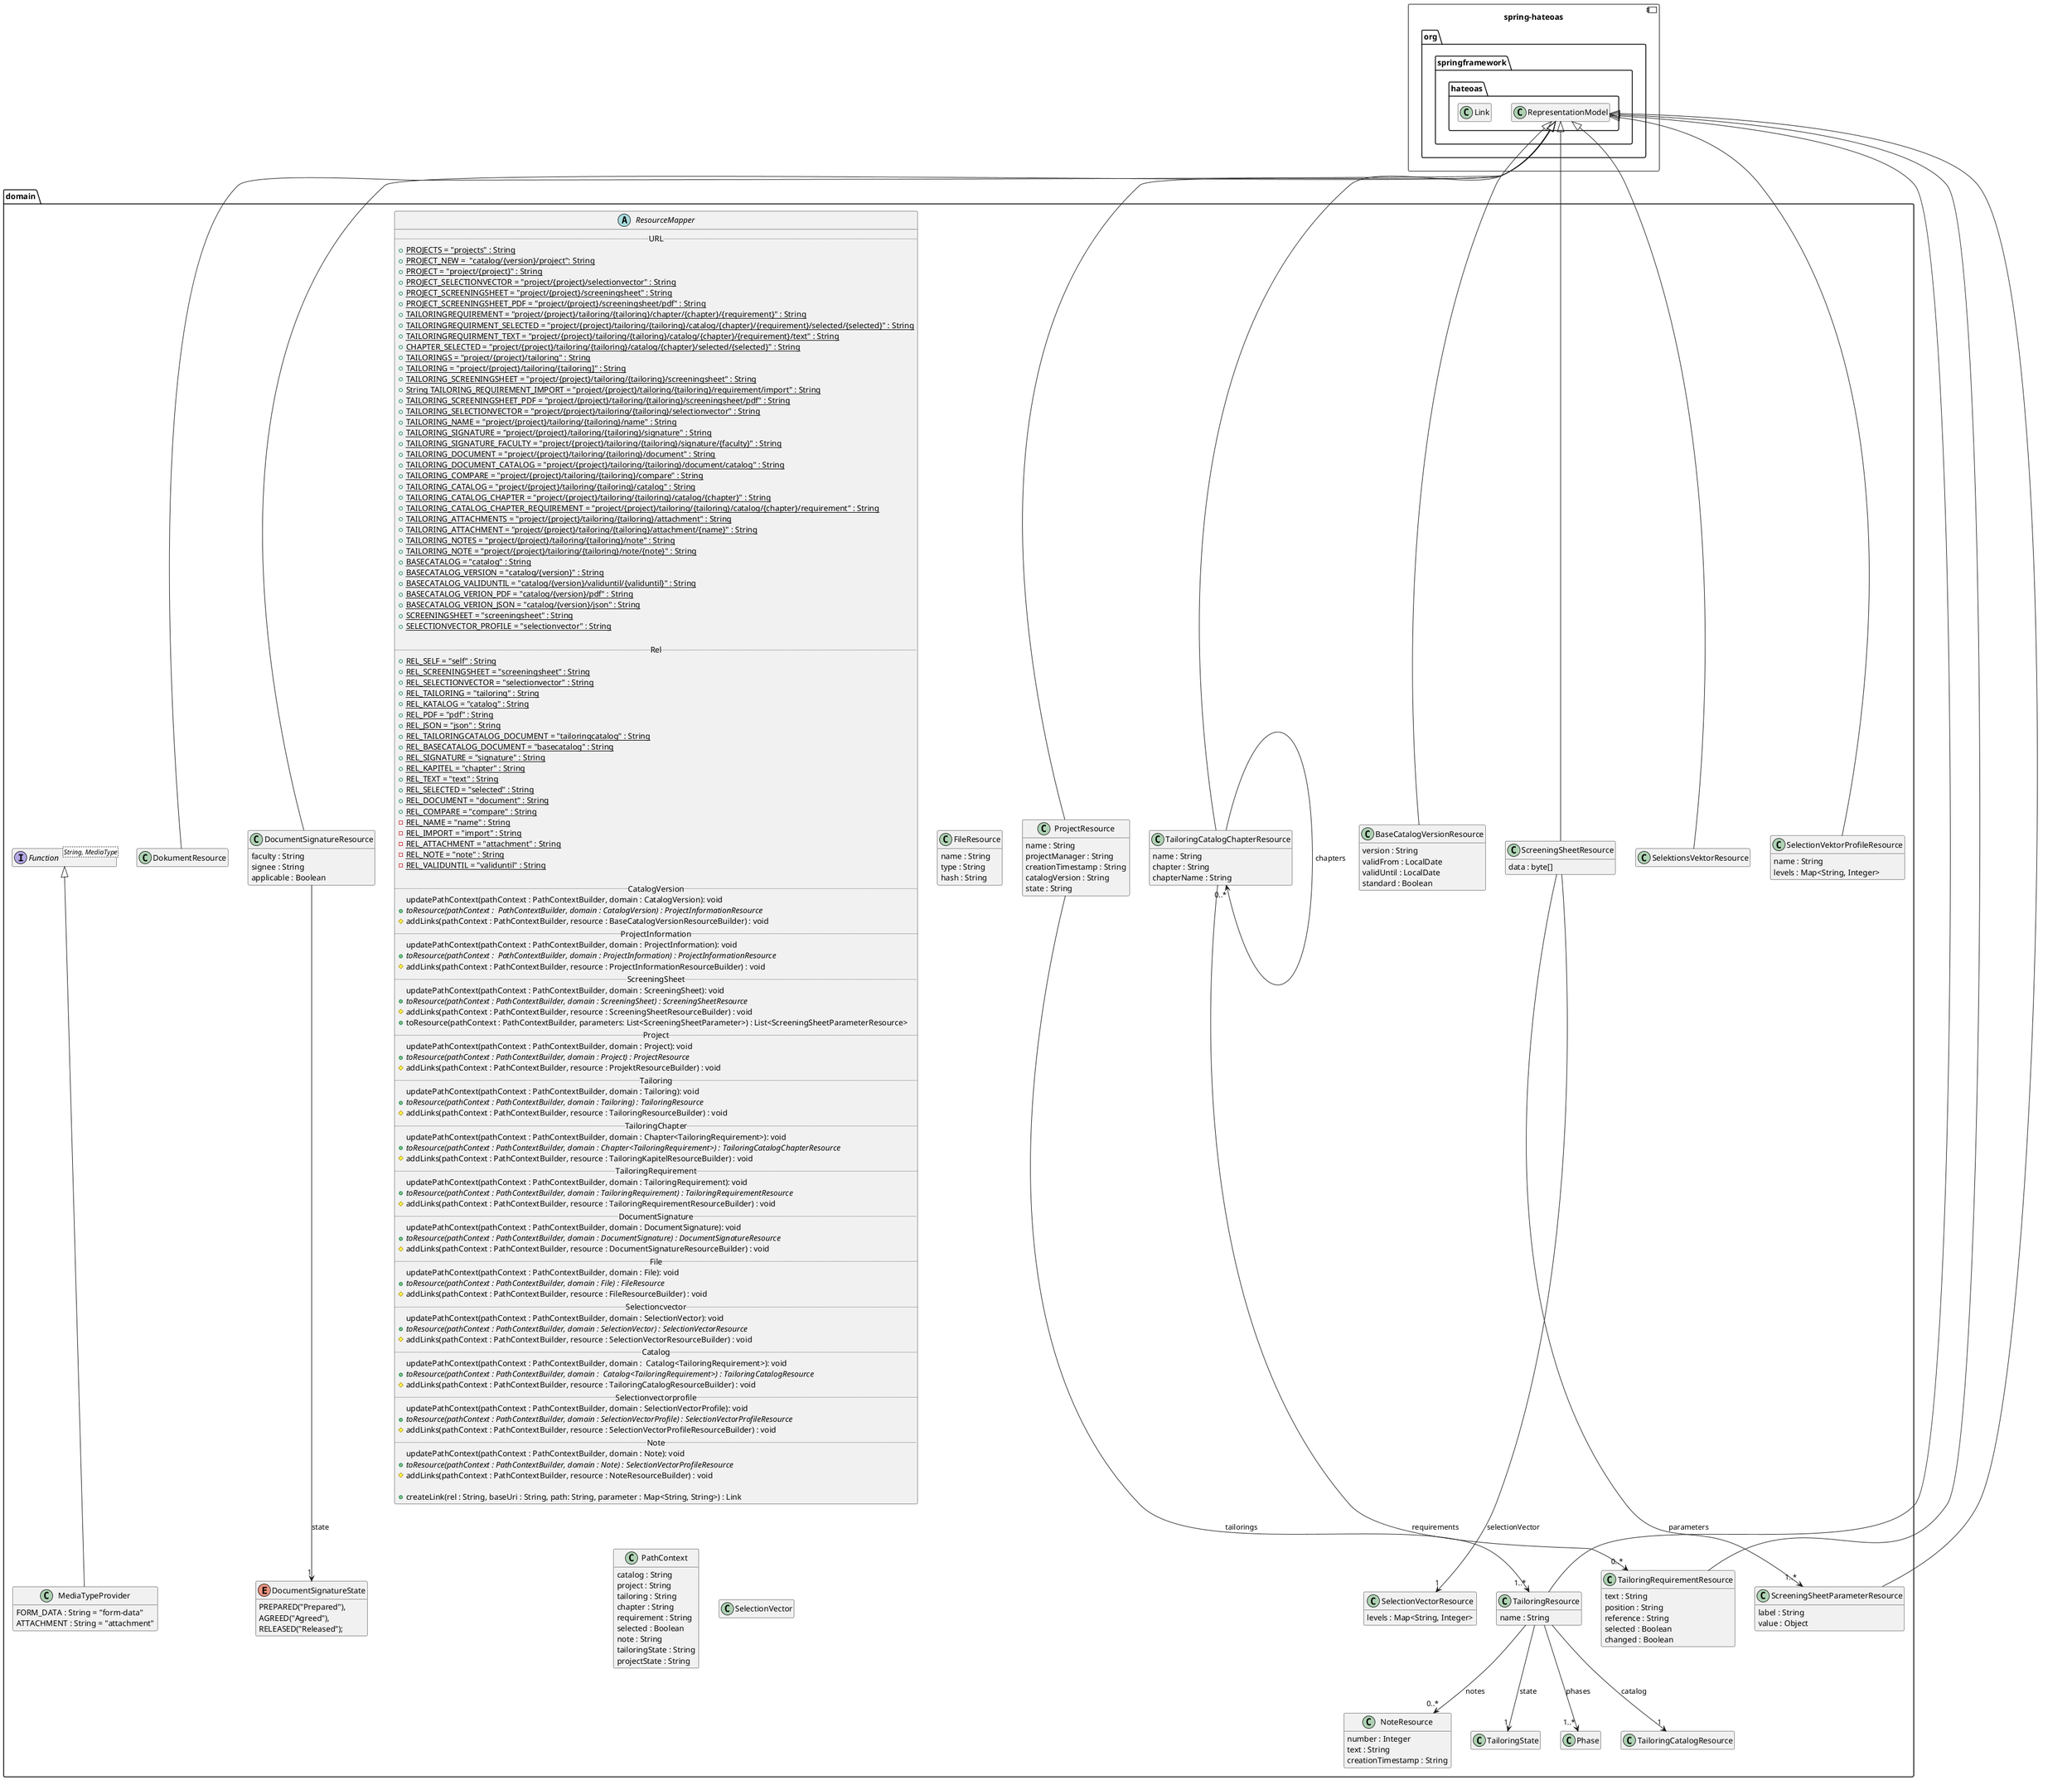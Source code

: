@startuml Ebene3.png
skinparam componentStyle uml2
'skinparam linetype ortho

component [spring-hateoas] {
    package org.springframework.hateoas {
        class RepresentationModel
        class Link
    }
}


package domain {

    abstract class ResourceMapper {
        ..URL..
        +{static} PROJECTS = "projects" : String
        +{static} PROJECT_NEW =  "catalog/{version}/project": String
        +{static} PROJECT = "project/{project}" : String
        +{static} PROJECT_SELECTIONVECTOR = "project/{project}/selectionvector" : String
        +{static} PROJECT_SCREENINGSHEET = "project/{project}/screeningsheet" : String
        +{static} PROJECT_SCREENINGSHEET_PDF = "project/{project}/screeningsheet/pdf" : String
        +{static} TAILORINGREQUIREMENT = "project/{project}/tailoring/{tailoring}/chapter/{chapter}/{requirement}" : String
        +{static} TAILORINGREQUIRMENT_SELECTED = "project/{project}/tailoring/{tailoring}/catalog/{chapter}/{requirement}/selected/{selected}" : String
        +{static} TAILORINGREQUIRMENT_TEXT = "project/{project}/tailoring/{tailoring}/catalog/{chapter}/{requirement}/text" : String
        +{static} CHAPTER_SELECTED = "project/{project}/tailoring/{tailoring}/catalog/{chapter}/selected/{selected}" : String
        +{static} TAILORINGS = "project/{project}/tailoring" : String
        +{static} TAILORING = "project/{project}/tailoring/{tailoring]" : String
        +{static} TAILORING_SCREENINGSHEET = "project/{project}/tailoring/{tailoring}/screeningsheet" : String
        +{static} String TAILORING_REQUIREMENT_IMPORT = "project/{project}/tailoring/{tailoring}/requirement/import" : String
        +{static} TAILORING_SCREENINGSHEET_PDF = "project/{project}/tailoring/{tailoring}/screeningsheet/pdf" : String
        +{static} TAILORING_SELECTIONVECTOR = "project/{project}/tailoring/{tailoring}/selectionvector" : String
        +{static} TAILORING_NAME = "project/{project}/tailoring/{tailoring}/name" : String
        +{static} TAILORING_SIGNATURE = "project/{project}/tailoring/{tailoring}/signature" : String
        +{static} TAILORING_SIGNATURE_FACULTY = "project/{project}/tailoring/{tailoring}/signature/{faculty}" : String
        +{static} TAILORING_DOCUMENT = "project/{project}/tailoring/{tailoring}/document" : String
        +{static} TAILORING_DOCUMENT_CATALOG = "project/{project}/tailoring/{tailoring}/document/catalog" : String
        +{static} TAILORING_COMPARE = "project/{project}/tailoring/{tailoring}/compare" : String
        +{static} TAILORING_CATALOG = "project/{project}/tailoring/{tailoring}/catalog" : String
        +{static} TAILORING_CATALOG_CHAPTER = "project/{project}/tailoring/{tailoring}/catalog/{chapter}" : String
        +{static} TAILORING_CATALOG_CHAPTER_REQUIREMENT = "project/{project}/tailoring/{tailoring}/catalog/{chapter}/requirement" : String
        +{static} TAILORING_ATTACHMENTS = "project/{project}/tailoring/{tailoring}/attachment" : String
        +{static} TAILORING_ATTACHMENT = "project/{project}/tailoring/{tailoring}/attachment/{name}" : String
        +{static} TAILORING_NOTES = "project/{project}/tailoring/{tailoring}/note" : String
        +{static} TAILORING_NOTE = "project/{project}/tailoring/{tailoring}/note/{note}" : String
        +{static} BASECATALOG = "catalog" : String
        +{static} BASECATALOG_VERSION = "catalog/{version}" : String
        +{static} BASECATALOG_VALIDUNTIL = "catalog/{version}/validuntil/{validuntil}" : String
        +{static} BASECATALOG_VERION_PDF = "catalog/{version}/pdf" : String
        +{static} BASECATALOG_VERION_JSON = "catalog/{version}/json" : String
        +{static} SCREENINGSHEET = "screeningsheet" : String
        +{static} SELECTIONVECTOR_PROFILE = "selectionvector" : String
            
        ..Rel..
        +{static} REL_SELF = "self" : String
        +{static} REL_SCREENINGSHEET = "screeningsheet" : String
        +{static} REL_SELECTIONVECTOR = "selectionvector" : String
        +{static} REL_TAILORING = "tailoring" : String
        +{static} REL_KATALOG = "catalog" : String
        +{static} REL_PDF = "pdf" : String
        +{static} REL_JSON = "json" : String
        +{static} REL_TAILORINGCATALOG_DOCUMENT = "tailoringcatalog" : String
        +{static} REL_BASECATALOG_DOCUMENT = "basecatalog" : String
        +{static} REL_SIGNATURE = "signature" : String
        +{static} REL_KAPITEL = "chapter" : String
        +{static} REL_TEXT = "text" : String
        +{static} REL_SELECTED = "selected" : String
        +{static} REL_DOCUMENT = "document" : String
        +{static} REL_COMPARE = "compare" : String
        -{static} REL_NAME = "name" : String
        -{static} REL_IMPORT = "import" : String
        -{static} REL_ATTACHMENT = "attachment" : String
        -{static} REL_NOTE = "note" : String
        -{static} REL_VALIDUNTIL = "validuntil" : String

        .. CatalogVersion ..
        updatePathContext(pathContext : PathContextBuilder, domain : CatalogVersion): void
        +{abstract} toResource(pathContext :  PathContextBuilder, domain : CatalogVersion) : ProjectInformationResource
        #addLinks(pathContext : PathContextBuilder, resource : BaseCatalogVersionResourceBuilder) : void
        .. ProjectInformation ..
        updatePathContext(pathContext : PathContextBuilder, domain : ProjectInformation): void
        +{abstract} toResource(pathContext :  PathContextBuilder, domain : ProjectInformation) : ProjectInformationResource
        #addLinks(pathContext : PathContextBuilder, resource : ProjectInformationResourceBuilder) : void
        .. ScreeningSheet ..
        updatePathContext(pathContext : PathContextBuilder, domain : ScreeningSheet): void
        +{abstract}  toResource(pathContext : PathContextBuilder, domain : ScreeningSheet) : ScreeningSheetResource
        #addLinks(pathContext : PathContextBuilder, resource : ScreeningSheetResourceBuilder) : void
        +toResource(pathContext : PathContextBuilder, parameters: List<ScreeningSheetParameter>) : List<ScreeningSheetParameterResource>
        .. Project ..
        updatePathContext(pathContext : PathContextBuilder, domain : Project): void
        +{abstract}  toResource(pathContext : PathContextBuilder, domain : Project) : ProjectResource
        #addLinks(pathContext : PathContextBuilder, resource : ProjektResourceBuilder) : void
        .. Tailoring ..
        updatePathContext(pathContext : PathContextBuilder, domain : Tailoring): void
        +{abstract}  toResource(pathContext : PathContextBuilder, domain : Tailoring) : TailoringResource
        #addLinks(pathContext : PathContextBuilder, resource : TailoringResourceBuilder) : void
        .. TailoringChapter ..
        updatePathContext(pathContext : PathContextBuilder, domain : Chapter<TailoringRequirement>): void
        +{abstract}  toResource(pathContext : PathContextBuilder, domain : Chapter<TailoringRequirement>) : TailoringCatalogChapterResource
        #addLinks(pathContext : PathContextBuilder, resource : TailoringKapitelResourceBuilder) : void
        ..TailoringRequirement ..
        updatePathContext(pathContext : PathContextBuilder, domain : TailoringRequirement): void
        +{abstract}  toResource(pathContext : PathContextBuilder, domain : TailoringRequirement) : TailoringRequirementResource
        #addLinks(pathContext : PathContextBuilder, resource : TailoringRequirementResourceBuilder) : void
        .. DocumentSignature ..
        updatePathContext(pathContext : PathContextBuilder, domain : DocumentSignature): void
        +{abstract}  toResource(pathContext : PathContextBuilder, domain : DocumentSignature) : DocumentSignatureResource
        #addLinks(pathContext : PathContextBuilder, resource : DocumentSignatureResourceBuilder) : void
        .. File ..
        updatePathContext(pathContext : PathContextBuilder, domain : File): void
        +{abstract}  toResource(pathContext : PathContextBuilder, domain : File) : FileResource
        #addLinks(pathContext : PathContextBuilder, resource : FileResourceBuilder) : void
        .. Selectioncvector ..
        updatePathContext(pathContext : PathContextBuilder, domain : SelectionVector): void
        +{abstract}  toResource(pathContext : PathContextBuilder, domain : SelectionVector) : SelectionVectorResource
        #addLinks(pathContext : PathContextBuilder, resource : SelectionVectorResourceBuilder) : void
        .. Catalog ..
        updatePathContext(pathContext : PathContextBuilder, domain :  Catalog<TailoringRequirement>): void
        +{abstract}  toResource(pathContext : PathContextBuilder, domain :  Catalog<TailoringRequirement>) : TailoringCatalogResource
        #addLinks(pathContext : PathContextBuilder, resource : TailoringCatalogResourceBuilder) : void
        .. Selectionvectorprofile ..
        updatePathContext(pathContext : PathContextBuilder, domain : SelectionVectorProfile): void
        +{abstract}  toResource(pathContext : PathContextBuilder, domain : SelectionVectorProfile) : SelectionVectorProfileResource
        #addLinks(pathContext : PathContextBuilder, resource : SelectionVectorProfileResourceBuilder) : void
        .. Note ..
        updatePathContext(pathContext : PathContextBuilder, domain : Note): void
        +{abstract}  toResource(pathContext : PathContextBuilder, domain : Note) : SelectionVectorProfileResource
        #addLinks(pathContext : PathContextBuilder, resource : NoteResourceBuilder) : void

        +createLink(rel : String, baseUri : String, path: String, parameter : Map<String, String>) : Link
    }

    class FileResource {
        name : String
        type : String
        hash : String
    }
    RepresentationModel <|-- DokumentResource

    enum DocumentSignatureState {
        PREPARED("Prepared"),
        AGREED("Agreed"),
        RELEASED("Released");
    }

    class DocumentSignatureResource {
        faculty : String
        signee : String
        applicable : Boolean
    }
    DocumentSignatureResource --> "1" DocumentSignatureState : state
    RepresentationModel <|-- DocumentSignatureResource


    class PathContext {
        catalog : String
        project : String
        tailoring : String
        chapter : String
        requirement : String
        selected : Boolean
        note : String
        tailoringState : String
        projectState : String
    }

    class SelectionVector {
    }

    class ProjectResource {
        name : String
        projectManager : String
        creationTimestamp : String
        catalogVersion : String
        state : String
    }
    RepresentationModel <|-- ProjectResource
    ProjectResource --> "1..*" TailoringResource : tailorings


    class TailoringRequirementResource {
        text : String
        position : String
        reference : String
        selected : Boolean
        changed : Boolean
    }
    RepresentationModel <|-- TailoringRequirementResource

    class TailoringCatalogChapterResource {
        name : String
        chapter : String
        chapterName : String
    }
    RepresentationModel <|-- TailoringCatalogChapterResource
    TailoringCatalogChapterResource --> "0..*" TailoringCatalogChapterResource : chapters
    TailoringCatalogChapterResource --> "0..*" TailoringRequirementResource : requirements
    class BaseCatalogVersionResource {
        version : String
        validFrom : LocalDate
        validUntil : LocalDate
        standard : Boolean
    }
    RepresentationModel <|-- BaseCatalogVersionResource

    class NoteResource {
        number : Integer
        text : String
        creationTimestamp : String
    }

    class TailoringResource {
        name : String
    }
    RepresentationModel <|-- TailoringResource
    TailoringResource --> "1" TailoringState : state
    TailoringResource --> "1..*" Phase : phases
    TailoringResource --> "1" TailoringCatalogResource : catalog
    TailoringResource --> "0..*" NoteResource : notes

    class ScreeningSheetParameterResource {
        label : String
        value : Object
    }
    RepresentationModel <|-- ScreeningSheetParameterResource

    class ScreeningSheetResource {
        data : byte[]
    }
    RepresentationModel <|-- ScreeningSheetResource
    ScreeningSheetResource --> "1..*" ScreeningSheetParameterResource : parameters
    ScreeningSheetResource --> "1" SelectionVectorResource : selectionVector


    class SelectionVectorResource {
        levels : Map<String, Integer>
    }
    RepresentationModel <|-- SelektionsVektorResource

    class SelectionVektorProfileResource {
        name : String
        levels : Map<String, Integer>
    }
    RepresentationModel <|-- SelectionVektorProfileResource

    interface "Function<String, MediaType>" as mediaTypeFunction {
    }
    class MediaTypeProvider {
        FORM_DATA : String = "form-data"
        ATTACHMENT : String = "attachment"
    }
    mediaTypeFunction <|-- MediaTypeProvider

}
hide empty members
@enduml